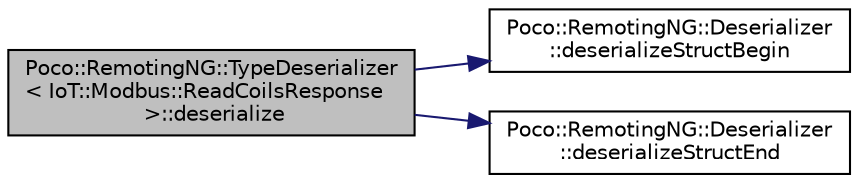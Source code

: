 digraph "Poco::RemotingNG::TypeDeserializer&lt; IoT::Modbus::ReadCoilsResponse &gt;::deserialize"
{
 // LATEX_PDF_SIZE
  edge [fontname="Helvetica",fontsize="10",labelfontname="Helvetica",labelfontsize="10"];
  node [fontname="Helvetica",fontsize="10",shape=record];
  rankdir="LR";
  Node1 [label="Poco::RemotingNG::TypeDeserializer\l\< IoT::Modbus::ReadCoilsResponse\l \>::deserialize",height=0.2,width=0.4,color="black", fillcolor="grey75", style="filled", fontcolor="black",tooltip=" "];
  Node1 -> Node2 [color="midnightblue",fontsize="10",style="solid"];
  Node2 [label="Poco::RemotingNG::Deserializer\l::deserializeStructBegin",height=0.2,width=0.4,color="black", fillcolor="white", style="filled",URL="$classPoco_1_1RemotingNG_1_1Deserializer.html#a8434cd405e674487f5f72cc779e9c533",tooltip="End deserialization of a message."];
  Node1 -> Node3 [color="midnightblue",fontsize="10",style="solid"];
  Node3 [label="Poco::RemotingNG::Deserializer\l::deserializeStructEnd",height=0.2,width=0.4,color="black", fillcolor="white", style="filled",URL="$classPoco_1_1RemotingNG_1_1Deserializer.html#a3393122a78e3feecc605e27e1754af34",tooltip=" "];
}
